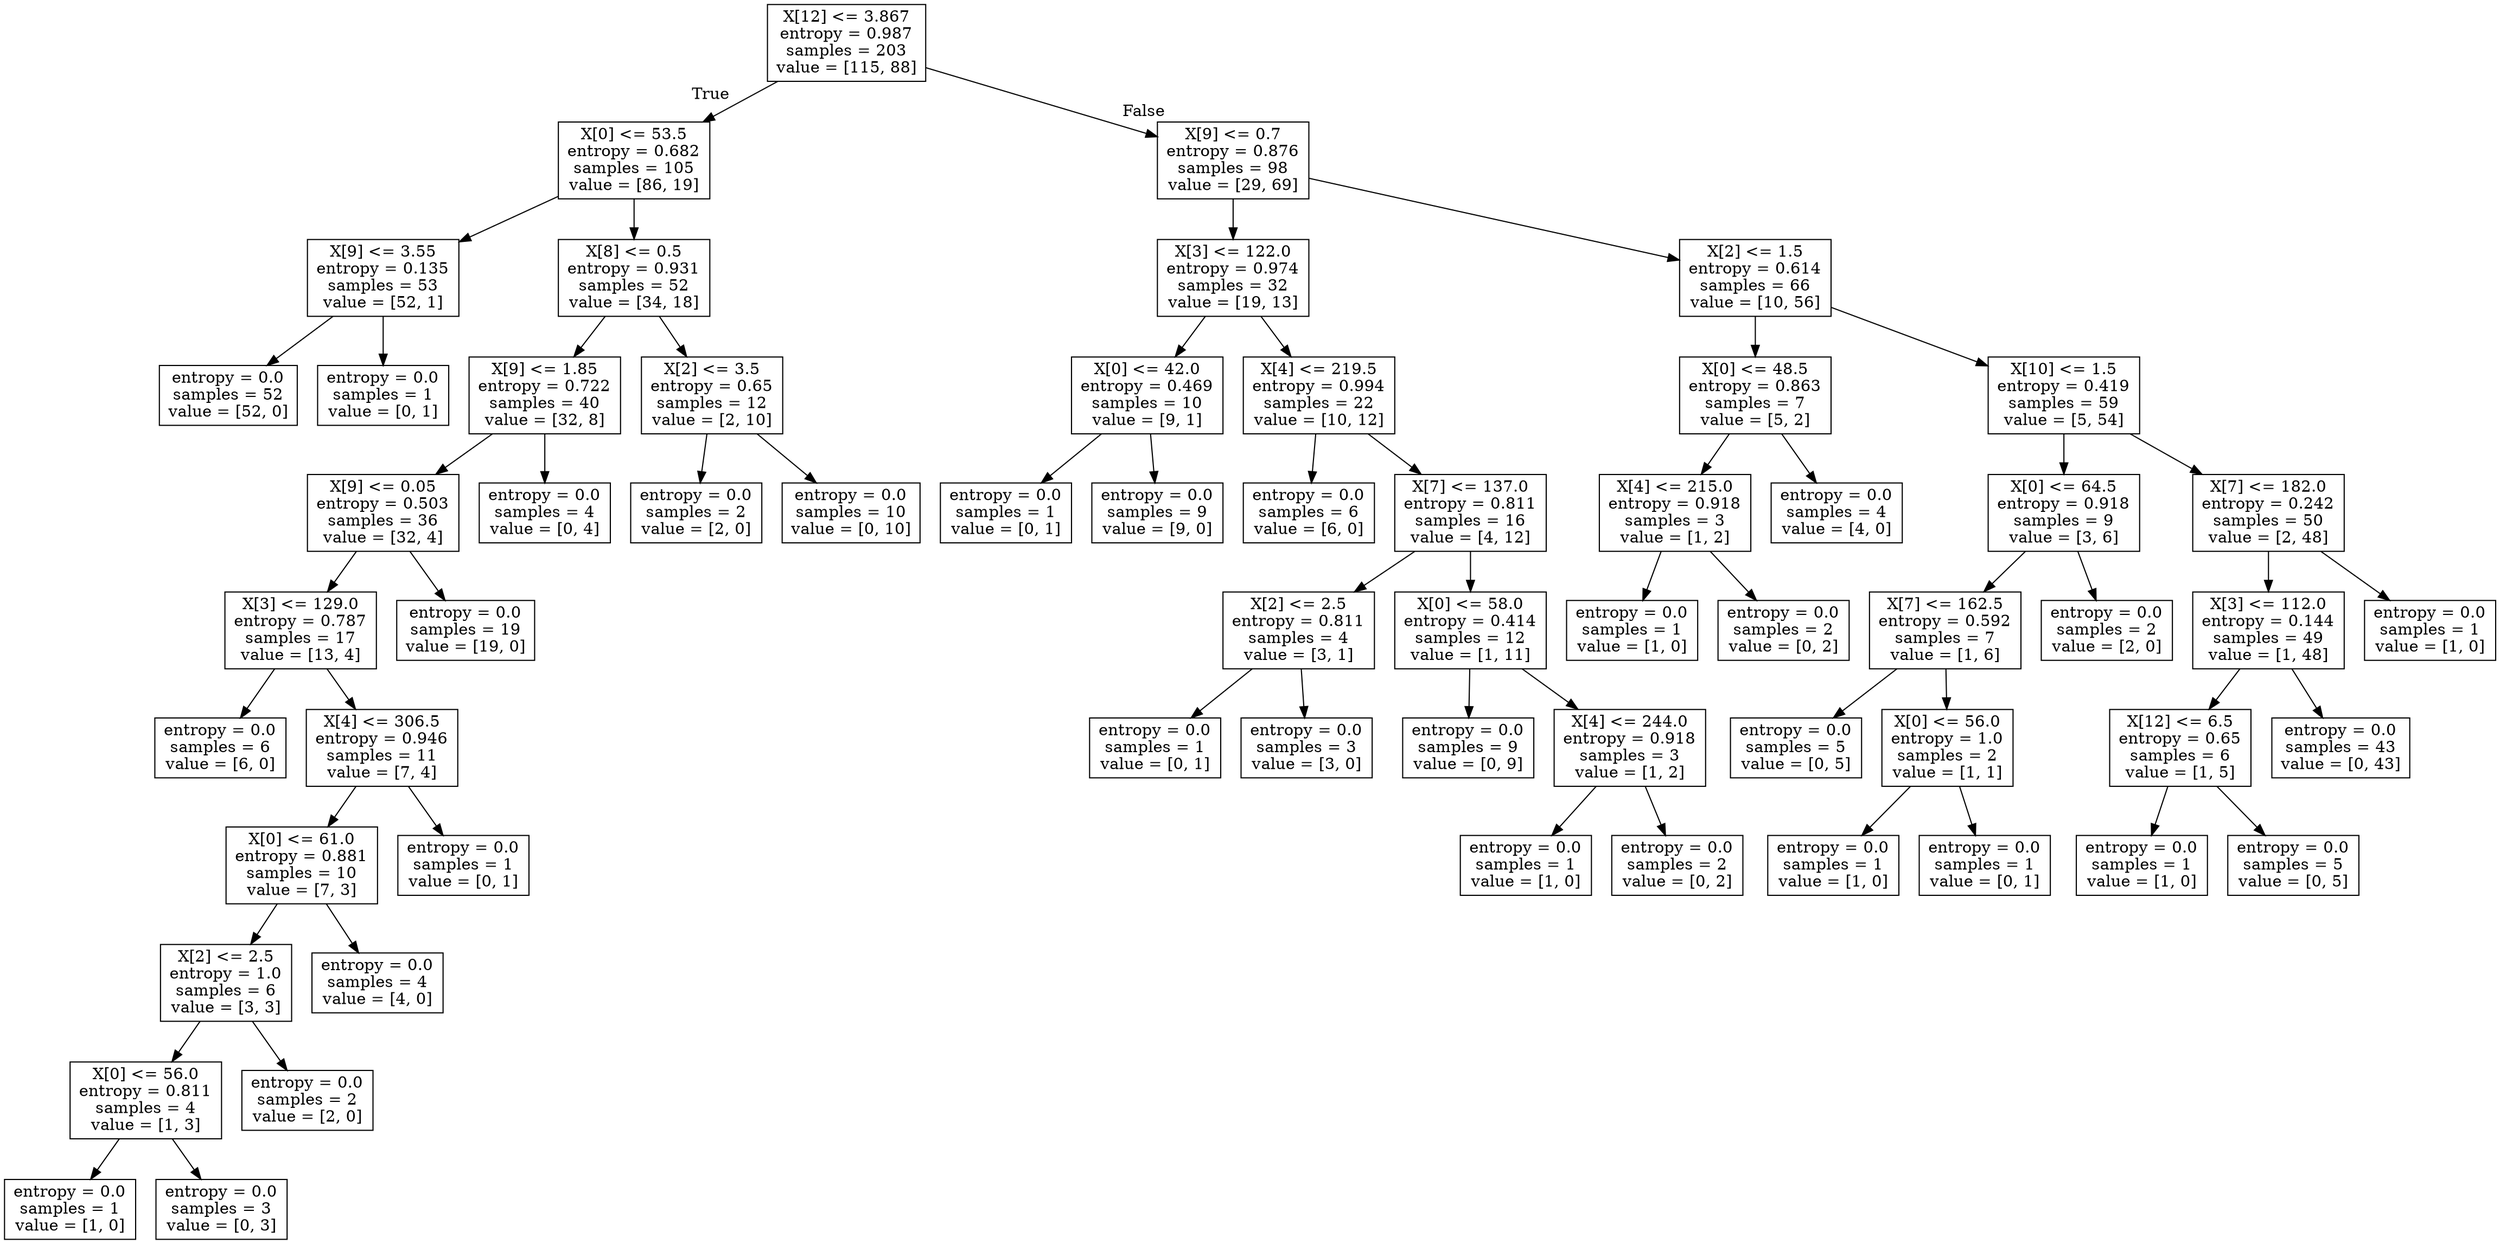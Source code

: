 digraph Tree {
node [shape=box] ;
0 [label="X[12] <= 3.867\nentropy = 0.987\nsamples = 203\nvalue = [115, 88]"] ;
1 [label="X[0] <= 53.5\nentropy = 0.682\nsamples = 105\nvalue = [86, 19]"] ;
0 -> 1 [labeldistance=2.5, labelangle=45, headlabel="True"] ;
2 [label="X[9] <= 3.55\nentropy = 0.135\nsamples = 53\nvalue = [52, 1]"] ;
1 -> 2 ;
3 [label="entropy = 0.0\nsamples = 52\nvalue = [52, 0]"] ;
2 -> 3 ;
4 [label="entropy = 0.0\nsamples = 1\nvalue = [0, 1]"] ;
2 -> 4 ;
5 [label="X[8] <= 0.5\nentropy = 0.931\nsamples = 52\nvalue = [34, 18]"] ;
1 -> 5 ;
6 [label="X[9] <= 1.85\nentropy = 0.722\nsamples = 40\nvalue = [32, 8]"] ;
5 -> 6 ;
7 [label="X[9] <= 0.05\nentropy = 0.503\nsamples = 36\nvalue = [32, 4]"] ;
6 -> 7 ;
8 [label="X[3] <= 129.0\nentropy = 0.787\nsamples = 17\nvalue = [13, 4]"] ;
7 -> 8 ;
9 [label="entropy = 0.0\nsamples = 6\nvalue = [6, 0]"] ;
8 -> 9 ;
10 [label="X[4] <= 306.5\nentropy = 0.946\nsamples = 11\nvalue = [7, 4]"] ;
8 -> 10 ;
11 [label="X[0] <= 61.0\nentropy = 0.881\nsamples = 10\nvalue = [7, 3]"] ;
10 -> 11 ;
12 [label="X[2] <= 2.5\nentropy = 1.0\nsamples = 6\nvalue = [3, 3]"] ;
11 -> 12 ;
13 [label="X[0] <= 56.0\nentropy = 0.811\nsamples = 4\nvalue = [1, 3]"] ;
12 -> 13 ;
14 [label="entropy = 0.0\nsamples = 1\nvalue = [1, 0]"] ;
13 -> 14 ;
15 [label="entropy = 0.0\nsamples = 3\nvalue = [0, 3]"] ;
13 -> 15 ;
16 [label="entropy = 0.0\nsamples = 2\nvalue = [2, 0]"] ;
12 -> 16 ;
17 [label="entropy = 0.0\nsamples = 4\nvalue = [4, 0]"] ;
11 -> 17 ;
18 [label="entropy = 0.0\nsamples = 1\nvalue = [0, 1]"] ;
10 -> 18 ;
19 [label="entropy = 0.0\nsamples = 19\nvalue = [19, 0]"] ;
7 -> 19 ;
20 [label="entropy = 0.0\nsamples = 4\nvalue = [0, 4]"] ;
6 -> 20 ;
21 [label="X[2] <= 3.5\nentropy = 0.65\nsamples = 12\nvalue = [2, 10]"] ;
5 -> 21 ;
22 [label="entropy = 0.0\nsamples = 2\nvalue = [2, 0]"] ;
21 -> 22 ;
23 [label="entropy = 0.0\nsamples = 10\nvalue = [0, 10]"] ;
21 -> 23 ;
24 [label="X[9] <= 0.7\nentropy = 0.876\nsamples = 98\nvalue = [29, 69]"] ;
0 -> 24 [labeldistance=2.5, labelangle=-45, headlabel="False"] ;
25 [label="X[3] <= 122.0\nentropy = 0.974\nsamples = 32\nvalue = [19, 13]"] ;
24 -> 25 ;
26 [label="X[0] <= 42.0\nentropy = 0.469\nsamples = 10\nvalue = [9, 1]"] ;
25 -> 26 ;
27 [label="entropy = 0.0\nsamples = 1\nvalue = [0, 1]"] ;
26 -> 27 ;
28 [label="entropy = 0.0\nsamples = 9\nvalue = [9, 0]"] ;
26 -> 28 ;
29 [label="X[4] <= 219.5\nentropy = 0.994\nsamples = 22\nvalue = [10, 12]"] ;
25 -> 29 ;
30 [label="entropy = 0.0\nsamples = 6\nvalue = [6, 0]"] ;
29 -> 30 ;
31 [label="X[7] <= 137.0\nentropy = 0.811\nsamples = 16\nvalue = [4, 12]"] ;
29 -> 31 ;
32 [label="X[2] <= 2.5\nentropy = 0.811\nsamples = 4\nvalue = [3, 1]"] ;
31 -> 32 ;
33 [label="entropy = 0.0\nsamples = 1\nvalue = [0, 1]"] ;
32 -> 33 ;
34 [label="entropy = 0.0\nsamples = 3\nvalue = [3, 0]"] ;
32 -> 34 ;
35 [label="X[0] <= 58.0\nentropy = 0.414\nsamples = 12\nvalue = [1, 11]"] ;
31 -> 35 ;
36 [label="entropy = 0.0\nsamples = 9\nvalue = [0, 9]"] ;
35 -> 36 ;
37 [label="X[4] <= 244.0\nentropy = 0.918\nsamples = 3\nvalue = [1, 2]"] ;
35 -> 37 ;
38 [label="entropy = 0.0\nsamples = 1\nvalue = [1, 0]"] ;
37 -> 38 ;
39 [label="entropy = 0.0\nsamples = 2\nvalue = [0, 2]"] ;
37 -> 39 ;
40 [label="X[2] <= 1.5\nentropy = 0.614\nsamples = 66\nvalue = [10, 56]"] ;
24 -> 40 ;
41 [label="X[0] <= 48.5\nentropy = 0.863\nsamples = 7\nvalue = [5, 2]"] ;
40 -> 41 ;
42 [label="X[4] <= 215.0\nentropy = 0.918\nsamples = 3\nvalue = [1, 2]"] ;
41 -> 42 ;
43 [label="entropy = 0.0\nsamples = 1\nvalue = [1, 0]"] ;
42 -> 43 ;
44 [label="entropy = 0.0\nsamples = 2\nvalue = [0, 2]"] ;
42 -> 44 ;
45 [label="entropy = 0.0\nsamples = 4\nvalue = [4, 0]"] ;
41 -> 45 ;
46 [label="X[10] <= 1.5\nentropy = 0.419\nsamples = 59\nvalue = [5, 54]"] ;
40 -> 46 ;
47 [label="X[0] <= 64.5\nentropy = 0.918\nsamples = 9\nvalue = [3, 6]"] ;
46 -> 47 ;
48 [label="X[7] <= 162.5\nentropy = 0.592\nsamples = 7\nvalue = [1, 6]"] ;
47 -> 48 ;
49 [label="entropy = 0.0\nsamples = 5\nvalue = [0, 5]"] ;
48 -> 49 ;
50 [label="X[0] <= 56.0\nentropy = 1.0\nsamples = 2\nvalue = [1, 1]"] ;
48 -> 50 ;
51 [label="entropy = 0.0\nsamples = 1\nvalue = [1, 0]"] ;
50 -> 51 ;
52 [label="entropy = 0.0\nsamples = 1\nvalue = [0, 1]"] ;
50 -> 52 ;
53 [label="entropy = 0.0\nsamples = 2\nvalue = [2, 0]"] ;
47 -> 53 ;
54 [label="X[7] <= 182.0\nentropy = 0.242\nsamples = 50\nvalue = [2, 48]"] ;
46 -> 54 ;
55 [label="X[3] <= 112.0\nentropy = 0.144\nsamples = 49\nvalue = [1, 48]"] ;
54 -> 55 ;
56 [label="X[12] <= 6.5\nentropy = 0.65\nsamples = 6\nvalue = [1, 5]"] ;
55 -> 56 ;
57 [label="entropy = 0.0\nsamples = 1\nvalue = [1, 0]"] ;
56 -> 57 ;
58 [label="entropy = 0.0\nsamples = 5\nvalue = [0, 5]"] ;
56 -> 58 ;
59 [label="entropy = 0.0\nsamples = 43\nvalue = [0, 43]"] ;
55 -> 59 ;
60 [label="entropy = 0.0\nsamples = 1\nvalue = [1, 0]"] ;
54 -> 60 ;
}